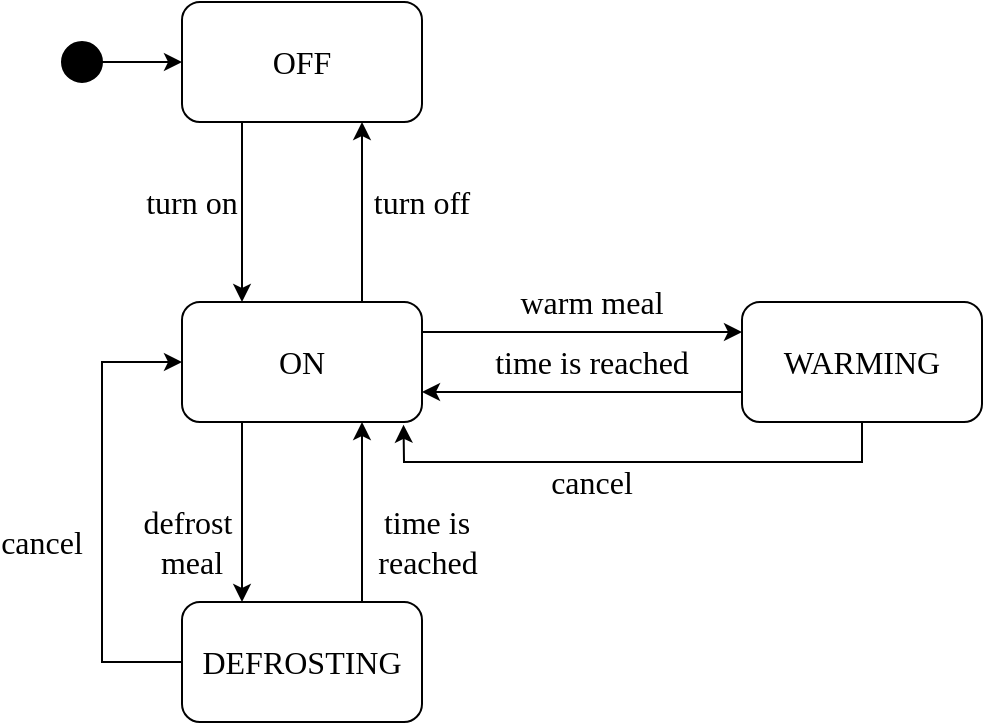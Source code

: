 <mxfile version="13.1.3" type="device"><diagram id="6QjHt1KQ7O7gHpKuOlJ4" name="Page-1"><mxGraphModel dx="832" dy="483" grid="1" gridSize="10" guides="1" tooltips="1" connect="1" arrows="1" fold="1" page="1" pageScale="1" pageWidth="827" pageHeight="1169" math="0" shadow="0"><root><mxCell id="0"/><mxCell id="1" parent="0"/><mxCell id="4ay5xjxj2Cca1jlcPdA3-64" value="" style="rounded=1;whiteSpace=wrap;html=1;fontFamily=Times New Roman;fontSize=16;" parent="1" vertex="1"><mxGeometry x="200" y="50" width="120" height="60" as="geometry"/></mxCell><mxCell id="4ay5xjxj2Cca1jlcPdA3-65" value="OFF" style="text;html=1;strokeColor=none;fillColor=none;align=center;verticalAlign=middle;whiteSpace=wrap;rounded=0;fontFamily=Times New Roman;fontSize=16;" parent="1" vertex="1"><mxGeometry x="240" y="70" width="40" height="20" as="geometry"/></mxCell><mxCell id="4ay5xjxj2Cca1jlcPdA3-66" value="" style="endArrow=classic;html=1;strokeWidth=1;fontFamily=Times New Roman;fontSize=16;entryX=0;entryY=0.5;entryDx=0;entryDy=0;exitX=0.5;exitY=0.5;exitDx=0;exitDy=0;exitPerimeter=0;" parent="1" source="4ay5xjxj2Cca1jlcPdA3-67" target="4ay5xjxj2Cca1jlcPdA3-64" edge="1"><mxGeometry width="50" height="50" relative="1" as="geometry"><mxPoint x="160" y="110" as="sourcePoint"/><mxPoint x="450" y="290" as="targetPoint"/></mxGeometry></mxCell><mxCell id="4ay5xjxj2Cca1jlcPdA3-67" value="" style="ellipse;whiteSpace=wrap;html=1;aspect=fixed;fontFamily=Times New Roman;fontSize=16;labelBackgroundColor=#ffffff;fillColor=#000000;" parent="1" vertex="1"><mxGeometry x="140" y="70" width="20" height="20" as="geometry"/></mxCell><mxCell id="4ay5xjxj2Cca1jlcPdA3-70" value="" style="rounded=1;whiteSpace=wrap;html=1;labelBackgroundColor=#ffffff;fillColor=#ffffff;fontFamily=Times New Roman;fontSize=16;" parent="1" vertex="1"><mxGeometry x="200" y="200" width="120" height="60" as="geometry"/></mxCell><mxCell id="4ay5xjxj2Cca1jlcPdA3-71" value="ON" style="text;html=1;strokeColor=none;fillColor=none;align=center;verticalAlign=middle;whiteSpace=wrap;rounded=0;labelBackgroundColor=#ffffff;fontFamily=Times New Roman;fontSize=16;" parent="1" vertex="1"><mxGeometry x="240" y="220" width="40" height="20" as="geometry"/></mxCell><mxCell id="4ay5xjxj2Cca1jlcPdA3-72" value="" style="endArrow=classic;html=1;strokeWidth=1;fontFamily=Times New Roman;fontSize=16;exitX=0.25;exitY=1;exitDx=0;exitDy=0;entryX=0.25;entryY=0;entryDx=0;entryDy=0;" parent="1" source="4ay5xjxj2Cca1jlcPdA3-64" target="4ay5xjxj2Cca1jlcPdA3-70" edge="1"><mxGeometry width="50" height="50" relative="1" as="geometry"><mxPoint x="320" y="280" as="sourcePoint"/><mxPoint x="370" y="230" as="targetPoint"/></mxGeometry></mxCell><mxCell id="4ay5xjxj2Cca1jlcPdA3-73" value="" style="endArrow=classic;html=1;strokeWidth=1;fontFamily=Times New Roman;fontSize=16;exitX=0.75;exitY=0;exitDx=0;exitDy=0;entryX=0.75;entryY=1;entryDx=0;entryDy=0;" parent="1" source="4ay5xjxj2Cca1jlcPdA3-70" target="4ay5xjxj2Cca1jlcPdA3-64" edge="1"><mxGeometry width="50" height="50" relative="1" as="geometry"><mxPoint x="320" y="280" as="sourcePoint"/><mxPoint x="370" y="230" as="targetPoint"/></mxGeometry></mxCell><mxCell id="4ay5xjxj2Cca1jlcPdA3-74" value="" style="rounded=1;whiteSpace=wrap;html=1;labelBackgroundColor=#ffffff;fillColor=#ffffff;fontFamily=Times New Roman;fontSize=16;" parent="1" vertex="1"><mxGeometry x="480" y="200" width="120" height="60" as="geometry"/></mxCell><mxCell id="4ay5xjxj2Cca1jlcPdA3-75" value="WARMING" style="text;html=1;strokeColor=none;fillColor=none;align=center;verticalAlign=middle;whiteSpace=wrap;rounded=0;labelBackgroundColor=#ffffff;fontFamily=Times New Roman;fontSize=16;" parent="1" vertex="1"><mxGeometry x="520" y="220" width="40" height="20" as="geometry"/></mxCell><mxCell id="4ay5xjxj2Cca1jlcPdA3-76" value="" style="rounded=1;whiteSpace=wrap;html=1;labelBackgroundColor=#ffffff;fillColor=#ffffff;fontFamily=Times New Roman;fontSize=16;" parent="1" vertex="1"><mxGeometry x="200" y="350" width="120" height="60" as="geometry"/></mxCell><mxCell id="4ay5xjxj2Cca1jlcPdA3-77" value="DEFROSTING" style="text;html=1;strokeColor=none;fillColor=none;align=center;verticalAlign=middle;whiteSpace=wrap;rounded=0;labelBackgroundColor=#ffffff;fontFamily=Times New Roman;fontSize=16;" parent="1" vertex="1"><mxGeometry x="240" y="370" width="40" height="20" as="geometry"/></mxCell><mxCell id="4ay5xjxj2Cca1jlcPdA3-78" value="" style="endArrow=classic;html=1;strokeWidth=1;fontFamily=Times New Roman;fontSize=16;exitX=1;exitY=0.25;exitDx=0;exitDy=0;entryX=0;entryY=0.25;entryDx=0;entryDy=0;" parent="1" source="4ay5xjxj2Cca1jlcPdA3-70" target="4ay5xjxj2Cca1jlcPdA3-74" edge="1"><mxGeometry width="50" height="50" relative="1" as="geometry"><mxPoint x="320" y="280" as="sourcePoint"/><mxPoint x="370" y="230" as="targetPoint"/></mxGeometry></mxCell><mxCell id="4ay5xjxj2Cca1jlcPdA3-79" value="" style="endArrow=classic;html=1;strokeWidth=1;fontFamily=Times New Roman;fontSize=16;exitX=0;exitY=0.75;exitDx=0;exitDy=0;entryX=1;entryY=0.75;entryDx=0;entryDy=0;" parent="1" source="4ay5xjxj2Cca1jlcPdA3-74" target="4ay5xjxj2Cca1jlcPdA3-70" edge="1"><mxGeometry width="50" height="50" relative="1" as="geometry"><mxPoint x="320" y="280" as="sourcePoint"/><mxPoint x="370" y="230" as="targetPoint"/></mxGeometry></mxCell><mxCell id="4ay5xjxj2Cca1jlcPdA3-84" value="" style="endArrow=classic;html=1;strokeWidth=1;fontFamily=Times New Roman;fontSize=16;exitX=0.5;exitY=1;exitDx=0;exitDy=0;rounded=0;entryX=0.923;entryY=1.023;entryDx=0;entryDy=0;entryPerimeter=0;" parent="1" source="4ay5xjxj2Cca1jlcPdA3-74" target="4ay5xjxj2Cca1jlcPdA3-70" edge="1"><mxGeometry width="50" height="50" relative="1" as="geometry"><mxPoint x="320" y="280" as="sourcePoint"/><mxPoint x="310" y="270" as="targetPoint"/><Array as="points"><mxPoint x="540" y="280"/><mxPoint x="430" y="280"/><mxPoint x="311" y="280"/></Array></mxGeometry></mxCell><mxCell id="4ay5xjxj2Cca1jlcPdA3-85" value="" style="endArrow=classic;html=1;strokeWidth=1;fontFamily=Times New Roman;fontSize=16;exitX=0.75;exitY=0;exitDx=0;exitDy=0;entryX=0.75;entryY=1;entryDx=0;entryDy=0;" parent="1" source="4ay5xjxj2Cca1jlcPdA3-76" target="4ay5xjxj2Cca1jlcPdA3-70" edge="1"><mxGeometry width="50" height="50" relative="1" as="geometry"><mxPoint x="320" y="280" as="sourcePoint"/><mxPoint x="370" y="230" as="targetPoint"/></mxGeometry></mxCell><mxCell id="4ay5xjxj2Cca1jlcPdA3-86" value="" style="endArrow=classic;html=1;strokeWidth=1;fontFamily=Times New Roman;fontSize=16;exitX=0.25;exitY=1;exitDx=0;exitDy=0;entryX=0.25;entryY=0;entryDx=0;entryDy=0;" parent="1" source="4ay5xjxj2Cca1jlcPdA3-70" target="4ay5xjxj2Cca1jlcPdA3-76" edge="1"><mxGeometry width="50" height="50" relative="1" as="geometry"><mxPoint x="320" y="280" as="sourcePoint"/><mxPoint x="370" y="230" as="targetPoint"/></mxGeometry></mxCell><mxCell id="4ay5xjxj2Cca1jlcPdA3-87" value="" style="endArrow=classic;html=1;strokeWidth=1;fontFamily=Times New Roman;fontSize=16;exitX=0;exitY=0.5;exitDx=0;exitDy=0;entryX=0;entryY=0.5;entryDx=0;entryDy=0;strokeColor=none;" parent="1" source="4ay5xjxj2Cca1jlcPdA3-76" target="4ay5xjxj2Cca1jlcPdA3-70" edge="1"><mxGeometry width="50" height="50" relative="1" as="geometry"><mxPoint x="320" y="280" as="sourcePoint"/><mxPoint x="370" y="230" as="targetPoint"/><Array as="points"><mxPoint x="170" y="290"/><mxPoint x="170" y="230"/></Array></mxGeometry></mxCell><mxCell id="4ay5xjxj2Cca1jlcPdA3-88" value="" style="endArrow=classic;html=1;strokeWidth=1;fontFamily=Times New Roman;fontSize=16;exitX=0;exitY=0.5;exitDx=0;exitDy=0;rounded=0;" parent="1" source="4ay5xjxj2Cca1jlcPdA3-76" edge="1"><mxGeometry width="50" height="50" relative="1" as="geometry"><mxPoint x="320" y="280" as="sourcePoint"/><mxPoint x="200" y="230" as="targetPoint"/><Array as="points"><mxPoint x="160" y="380"/><mxPoint x="160" y="300"/><mxPoint x="160" y="230"/></Array></mxGeometry></mxCell><mxCell id="4ay5xjxj2Cca1jlcPdA3-91" value="turn on" style="text;html=1;strokeColor=none;fillColor=none;align=center;verticalAlign=middle;whiteSpace=wrap;rounded=0;labelBackgroundColor=none;fontFamily=Times New Roman;fontSize=16;" parent="1" vertex="1"><mxGeometry x="180" y="140" width="50" height="20" as="geometry"/></mxCell><mxCell id="4ay5xjxj2Cca1jlcPdA3-92" value="turn off" style="text;html=1;strokeColor=none;fillColor=none;align=center;verticalAlign=middle;whiteSpace=wrap;rounded=0;labelBackgroundColor=none;fontFamily=Times New Roman;fontSize=16;" parent="1" vertex="1"><mxGeometry x="290" y="140" width="60" height="20" as="geometry"/></mxCell><mxCell id="4ay5xjxj2Cca1jlcPdA3-93" value="warm meal" style="text;html=1;strokeColor=none;fillColor=none;align=center;verticalAlign=middle;whiteSpace=wrap;rounded=0;labelBackgroundColor=none;fontFamily=Times New Roman;fontSize=16;" parent="1" vertex="1"><mxGeometry x="360" y="190" width="90" height="20" as="geometry"/></mxCell><mxCell id="4ay5xjxj2Cca1jlcPdA3-95" value="time is reached" style="text;html=1;strokeColor=none;fillColor=none;align=center;verticalAlign=middle;whiteSpace=wrap;rounded=0;labelBackgroundColor=none;fontFamily=Times New Roman;fontSize=16;" parent="1" vertex="1"><mxGeometry x="355" y="220" width="100" height="20" as="geometry"/></mxCell><mxCell id="4ay5xjxj2Cca1jlcPdA3-96" value="cancel" style="text;html=1;strokeColor=none;fillColor=none;align=center;verticalAlign=middle;whiteSpace=wrap;rounded=0;labelBackgroundColor=none;fontFamily=Times New Roman;fontSize=16;" parent="1" vertex="1"><mxGeometry x="385" y="280" width="40" height="20" as="geometry"/></mxCell><mxCell id="4ay5xjxj2Cca1jlcPdA3-98" value="time is" style="text;html=1;strokeColor=none;fillColor=none;align=center;verticalAlign=middle;whiteSpace=wrap;rounded=0;labelBackgroundColor=none;fontFamily=Times New Roman;fontSize=16;" parent="1" vertex="1"><mxGeometry x="295" y="300" width="55" height="20" as="geometry"/></mxCell><mxCell id="4ay5xjxj2Cca1jlcPdA3-102" value="defrost&amp;nbsp;" style="text;html=1;strokeColor=none;fillColor=none;align=center;verticalAlign=middle;whiteSpace=wrap;rounded=0;labelBackgroundColor=none;fontFamily=Times New Roman;fontSize=16;" parent="1" vertex="1"><mxGeometry x="185" y="300" width="40" height="20" as="geometry"/></mxCell><mxCell id="4ay5xjxj2Cca1jlcPdA3-103" value="cancel" style="text;html=1;strokeColor=none;fillColor=none;align=center;verticalAlign=middle;whiteSpace=wrap;rounded=0;labelBackgroundColor=none;fontFamily=Times New Roman;fontSize=16;" parent="1" vertex="1"><mxGeometry x="110" y="310" width="40" height="20" as="geometry"/></mxCell><mxCell id="w0k8mMWN_WPASlrlq3wt-1" value="&lt;font face=&quot;Times New Roman&quot; style=&quot;font-size: 16px&quot;&gt;meal&lt;/font&gt;" style="text;html=1;strokeColor=none;fillColor=none;align=center;verticalAlign=middle;whiteSpace=wrap;rounded=0;" parent="1" vertex="1"><mxGeometry x="185" y="320" width="40" height="20" as="geometry"/></mxCell><mxCell id="w0k8mMWN_WPASlrlq3wt-2" value="&lt;font face=&quot;Times New Roman&quot; style=&quot;font-size: 16px&quot;&gt;reached&lt;/font&gt;" style="text;html=1;strokeColor=none;fillColor=none;align=center;verticalAlign=middle;whiteSpace=wrap;rounded=0;" parent="1" vertex="1"><mxGeometry x="302.5" y="320" width="40" height="20" as="geometry"/></mxCell></root></mxGraphModel></diagram></mxfile>